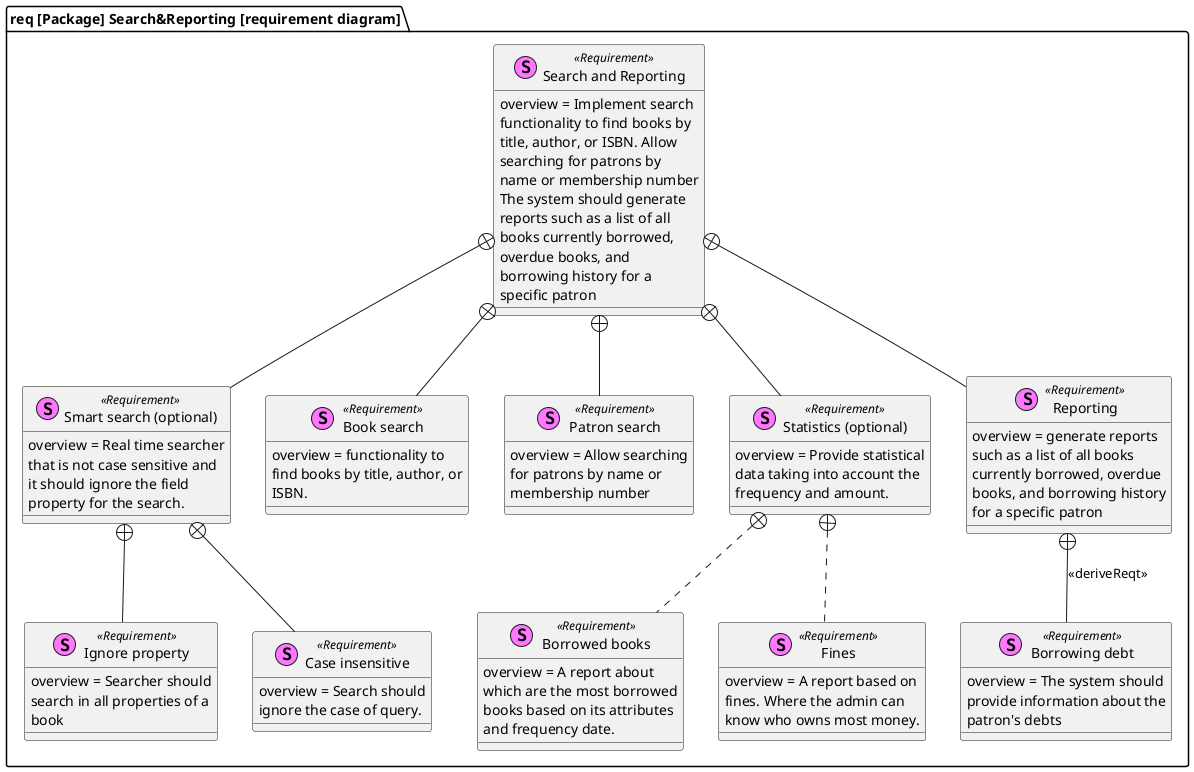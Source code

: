 @startuml
skinparam wrapWidth 200
package "req [Package] Search&Reporting [requirement diagram]" {
    stereotype "Ignore property" as field_ignore <<Requirement>> {
        overview = Searcher should search in all properties of a book
    }

    stereotype "Case insensitive" as case_search <<Requirement>> {
        overview = Search should ignore the case of query.
    }

    stereotype "Smart search (optional)" as smart_search <<Requirement>> {
        overview = Real time searcher that is not case sensitive and it should ignore the field property for the search.
    }
    smart_search +-- case_search
    smart_search +-- field_ignore

    stereotype "Book search" as book_search <<Requirement>> {
        overview = functionality to find books by title, author, or ISBN.
    }

    stereotype "Patron search" as patron_search <<Requirement>> {
        overview = Allow searching for patrons by name or membership number
    }

    stereotype "Borrowing debt" as borrowing_debt <<Requirement>> {
        overview = The system should provide information about the patron's debts
    }

    stereotype "Borrowed books" as borrowed_books_statistics <<Requirement>> {
        overview = A report about which are the most borrowed books based on its attributes and frequency date.
    }

    stereotype "Fines" as fines_statistics <<Requirement>> {
        overview = A report based on fines. Where the admin can know who owns most money.
    }

    stereotype "Statistics (optional)" as statistics <<Requirement>> {
        overview = Provide statistical data taking into account the frequency and amount.
    }
    statistics +.. borrowed_books_statistics
    statistics +.. fines_statistics

    stereotype "Reporting" as reporting <<Requirement>> {
        overview = generate reports such as a list of all books currently borrowed, overdue books, and borrowing history for a specific patron
    }
    reporting +-- borrowing_debt: <<deriveReqt>>

    stereotype "Search and Reporting" as  search_reporting <<Requirement>> {
        overview = Implement search functionality to find books by title, author, or ISBN. Allow searching for patrons by name or membership number
        The system should generate reports such as a list of all books currently borrowed, overdue books, and borrowing history for a specific patron
    }
    search_reporting +-- book_search
    search_reporting +-- patron_search
    search_reporting +-- reporting
    search_reporting +-- smart_search
    search_reporting +-- statistics
}
@enduml

